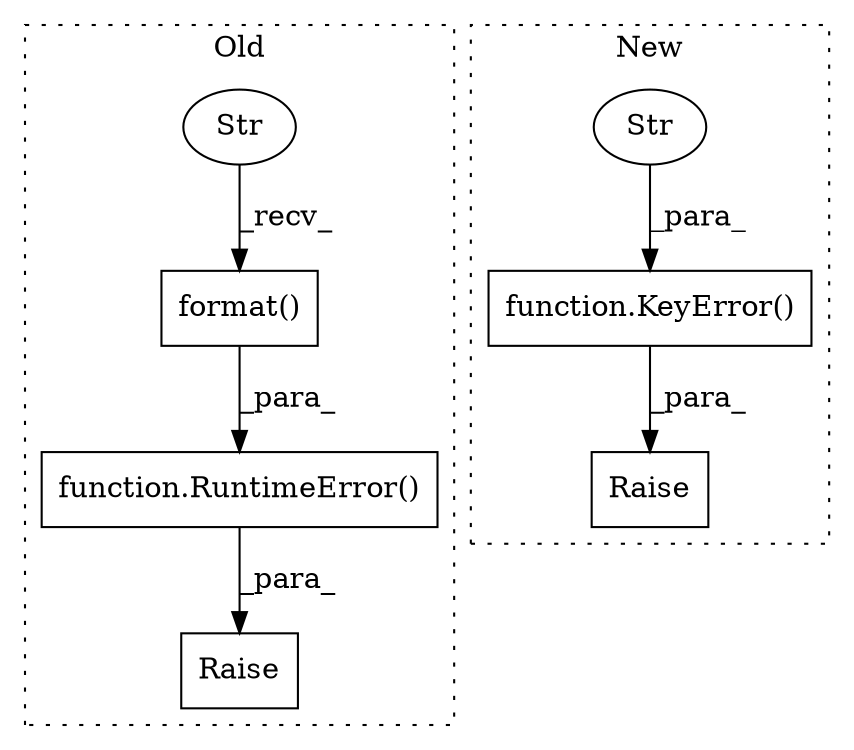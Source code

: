 digraph G {
subgraph cluster0 {
1 [label="function.RuntimeError()" a="75" s="25063,25280" l="30,14" shape="box"];
5 [label="Raise" a="91" s="25057" l="6" shape="box"];
6 [label="format()" a="75" s="25093,25262" l="133,18" shape="box"];
7 [label="Str" a="66" s="25093" l="45" shape="ellipse"];
label = "Old";
style="dotted";
}
subgraph cluster1 {
2 [label="function.KeyError()" a="75" s="24328,24494" l="26,14" shape="box"];
3 [label="Str" a="66" s="24354" l="140" shape="ellipse"];
4 [label="Raise" a="91" s="24322" l="6" shape="box"];
label = "New";
style="dotted";
}
1 -> 5 [label="_para_"];
2 -> 4 [label="_para_"];
3 -> 2 [label="_para_"];
6 -> 1 [label="_para_"];
7 -> 6 [label="_recv_"];
}